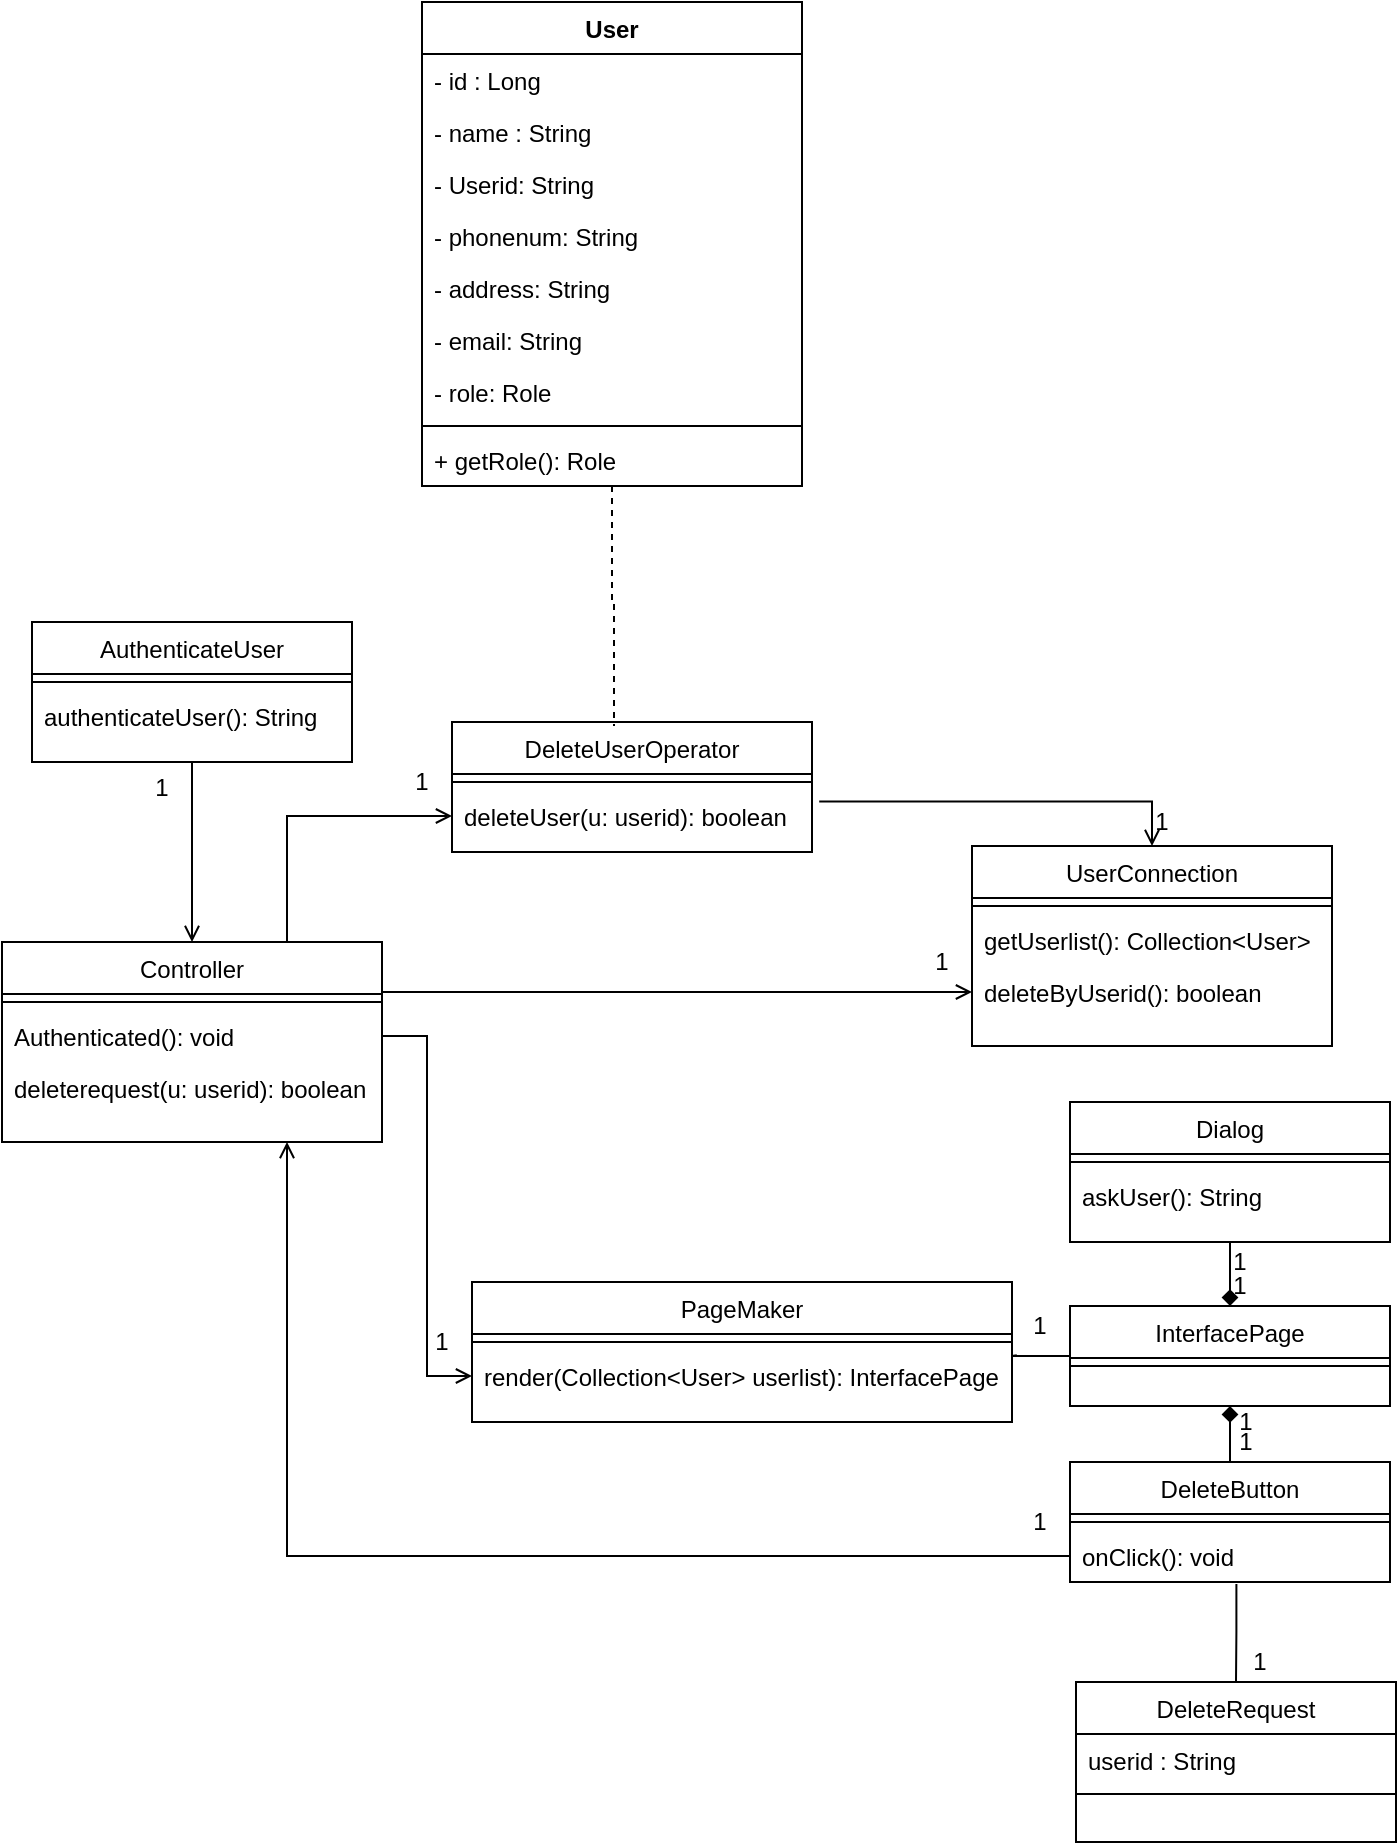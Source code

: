 <mxfile version="14.6.12" type="device"><diagram id="C5RBs43oDa-KdzZeNtuy" name="Page-1"><mxGraphModel dx="1422" dy="794" grid="1" gridSize="10" guides="1" tooltips="1" connect="1" arrows="1" fold="1" page="1" pageScale="1" pageWidth="827" pageHeight="1169" math="0" shadow="0"><root><mxCell id="WIyWlLk6GJQsqaUBKTNV-0"/><mxCell id="WIyWlLk6GJQsqaUBKTNV-1" parent="WIyWlLk6GJQsqaUBKTNV-0"/><mxCell id="_tNNEeg0Ac91wMf1oUYk-67" style="edgeStyle=orthogonalEdgeStyle;rounded=0;orthogonalLoop=1;jettySize=auto;html=1;exitX=0.5;exitY=1;exitDx=0;exitDy=0;entryX=0.5;entryY=0;entryDx=0;entryDy=0;endArrow=open;endFill=0;" parent="WIyWlLk6GJQsqaUBKTNV-1" source="_tNNEeg0Ac91wMf1oUYk-16" target="_tNNEeg0Ac91wMf1oUYk-36" edge="1"><mxGeometry relative="1" as="geometry"/></mxCell><mxCell id="_tNNEeg0Ac91wMf1oUYk-16" value="AuthenticateUser" style="swimlane;fontStyle=0;align=center;verticalAlign=top;childLayout=stackLayout;horizontal=1;startSize=26;horizontalStack=0;resizeParent=1;resizeLast=0;collapsible=1;marginBottom=0;rounded=0;shadow=0;strokeWidth=1;" parent="WIyWlLk6GJQsqaUBKTNV-1" vertex="1"><mxGeometry x="100" y="310" width="160" height="70" as="geometry"><mxRectangle x="550" y="140" width="160" height="26" as="alternateBounds"/></mxGeometry></mxCell><mxCell id="_tNNEeg0Ac91wMf1oUYk-17" value="" style="line;html=1;strokeWidth=1;align=left;verticalAlign=middle;spacingTop=-1;spacingLeft=3;spacingRight=3;rotatable=0;labelPosition=right;points=[];portConstraint=eastwest;" parent="_tNNEeg0Ac91wMf1oUYk-16" vertex="1"><mxGeometry y="26" width="160" height="8" as="geometry"/></mxCell><mxCell id="_tNNEeg0Ac91wMf1oUYk-18" value="authenticateUser(): String" style="text;align=left;verticalAlign=top;spacingLeft=4;spacingRight=4;overflow=hidden;rotatable=0;points=[[0,0.5],[1,0.5]];portConstraint=eastwest;" parent="_tNNEeg0Ac91wMf1oUYk-16" vertex="1"><mxGeometry y="34" width="160" height="26" as="geometry"/></mxCell><mxCell id="_tNNEeg0Ac91wMf1oUYk-70" style="edgeStyle=orthogonalEdgeStyle;rounded=0;orthogonalLoop=1;jettySize=auto;html=1;exitX=0;exitY=0.5;exitDx=0;exitDy=0;entryX=1.017;entryY=0.1;entryDx=0;entryDy=0;entryPerimeter=0;endArrow=none;endFill=0;" parent="WIyWlLk6GJQsqaUBKTNV-1" source="_tNNEeg0Ac91wMf1oUYk-20" edge="1"><mxGeometry relative="1" as="geometry"><mxPoint x="592.4" y="676.6" as="targetPoint"/><Array as="points"><mxPoint x="590" y="677"/><mxPoint x="590" y="677"/></Array></mxGeometry></mxCell><mxCell id="_tNNEeg0Ac91wMf1oUYk-20" value="InterfacePage" style="swimlane;fontStyle=0;align=center;verticalAlign=top;childLayout=stackLayout;horizontal=1;startSize=26;horizontalStack=0;resizeParent=1;resizeLast=0;collapsible=1;marginBottom=0;rounded=0;shadow=0;strokeWidth=1;" parent="WIyWlLk6GJQsqaUBKTNV-1" vertex="1"><mxGeometry x="619" y="652" width="160" height="50" as="geometry"><mxRectangle x="550" y="140" width="160" height="26" as="alternateBounds"/></mxGeometry></mxCell><mxCell id="_tNNEeg0Ac91wMf1oUYk-21" value="" style="line;html=1;strokeWidth=1;align=left;verticalAlign=middle;spacingTop=-1;spacingLeft=3;spacingRight=3;rotatable=0;labelPosition=right;points=[];portConstraint=eastwest;" parent="_tNNEeg0Ac91wMf1oUYk-20" vertex="1"><mxGeometry y="26" width="160" height="8" as="geometry"/></mxCell><mxCell id="_tNNEeg0Ac91wMf1oUYk-73" style="edgeStyle=orthogonalEdgeStyle;rounded=0;orthogonalLoop=1;jettySize=auto;html=1;exitX=0.5;exitY=0;exitDx=0;exitDy=0;entryX=0.5;entryY=1;entryDx=0;entryDy=0;endArrow=diamond;endFill=1;" parent="WIyWlLk6GJQsqaUBKTNV-1" source="_tNNEeg0Ac91wMf1oUYk-24" target="_tNNEeg0Ac91wMf1oUYk-20" edge="1"><mxGeometry relative="1" as="geometry"/></mxCell><mxCell id="_tNNEeg0Ac91wMf1oUYk-24" value="DeleteButton" style="swimlane;fontStyle=0;align=center;verticalAlign=top;childLayout=stackLayout;horizontal=1;startSize=26;horizontalStack=0;resizeParent=1;resizeLast=0;collapsible=1;marginBottom=0;rounded=0;shadow=0;strokeWidth=1;" parent="WIyWlLk6GJQsqaUBKTNV-1" vertex="1"><mxGeometry x="619" y="730" width="160" height="60" as="geometry"><mxRectangle x="550" y="140" width="160" height="26" as="alternateBounds"/></mxGeometry></mxCell><mxCell id="_tNNEeg0Ac91wMf1oUYk-25" value="" style="line;html=1;strokeWidth=1;align=left;verticalAlign=middle;spacingTop=-1;spacingLeft=3;spacingRight=3;rotatable=0;labelPosition=right;points=[];portConstraint=eastwest;" parent="_tNNEeg0Ac91wMf1oUYk-24" vertex="1"><mxGeometry y="26" width="160" height="8" as="geometry"/></mxCell><mxCell id="_tNNEeg0Ac91wMf1oUYk-26" value="onClick(): void" style="text;align=left;verticalAlign=top;spacingLeft=4;spacingRight=4;overflow=hidden;rotatable=0;points=[[0,0.5],[1,0.5]];portConstraint=eastwest;" parent="_tNNEeg0Ac91wMf1oUYk-24" vertex="1"><mxGeometry y="34" width="160" height="26" as="geometry"/></mxCell><mxCell id="_tNNEeg0Ac91wMf1oUYk-72" style="edgeStyle=orthogonalEdgeStyle;rounded=0;orthogonalLoop=1;jettySize=auto;html=1;exitX=0.5;exitY=1;exitDx=0;exitDy=0;entryX=0.5;entryY=0;entryDx=0;entryDy=0;endArrow=diamond;endFill=1;" parent="WIyWlLk6GJQsqaUBKTNV-1" source="_tNNEeg0Ac91wMf1oUYk-28" target="_tNNEeg0Ac91wMf1oUYk-20" edge="1"><mxGeometry relative="1" as="geometry"/></mxCell><mxCell id="_tNNEeg0Ac91wMf1oUYk-28" value="Dialog" style="swimlane;fontStyle=0;align=center;verticalAlign=top;childLayout=stackLayout;horizontal=1;startSize=26;horizontalStack=0;resizeParent=1;resizeLast=0;collapsible=1;marginBottom=0;rounded=0;shadow=0;strokeWidth=1;" parent="WIyWlLk6GJQsqaUBKTNV-1" vertex="1"><mxGeometry x="619" y="550" width="160" height="70" as="geometry"><mxRectangle x="550" y="140" width="160" height="26" as="alternateBounds"/></mxGeometry></mxCell><mxCell id="_tNNEeg0Ac91wMf1oUYk-29" value="" style="line;html=1;strokeWidth=1;align=left;verticalAlign=middle;spacingTop=-1;spacingLeft=3;spacingRight=3;rotatable=0;labelPosition=right;points=[];portConstraint=eastwest;" parent="_tNNEeg0Ac91wMf1oUYk-28" vertex="1"><mxGeometry y="26" width="160" height="8" as="geometry"/></mxCell><mxCell id="_tNNEeg0Ac91wMf1oUYk-30" value="askUser(): String" style="text;align=left;verticalAlign=top;spacingLeft=4;spacingRight=4;overflow=hidden;rotatable=0;points=[[0,0.5],[1,0.5]];portConstraint=eastwest;" parent="_tNNEeg0Ac91wMf1oUYk-28" vertex="1"><mxGeometry y="34" width="160" height="26" as="geometry"/></mxCell><mxCell id="_tNNEeg0Ac91wMf1oUYk-68" style="edgeStyle=orthogonalEdgeStyle;rounded=0;orthogonalLoop=1;jettySize=auto;html=1;entryX=0;entryY=0.5;entryDx=0;entryDy=0;endArrow=open;endFill=0;exitX=1;exitY=0.25;exitDx=0;exitDy=0;" parent="WIyWlLk6GJQsqaUBKTNV-1" source="_tNNEeg0Ac91wMf1oUYk-36" target="_tNNEeg0Ac91wMf1oUYk-55" edge="1"><mxGeometry relative="1" as="geometry"><mxPoint x="340" y="480" as="sourcePoint"/></mxGeometry></mxCell><mxCell id="_tNNEeg0Ac91wMf1oUYk-74" style="edgeStyle=orthogonalEdgeStyle;rounded=0;orthogonalLoop=1;jettySize=auto;html=1;exitX=0.75;exitY=0;exitDx=0;exitDy=0;entryX=0;entryY=0.5;entryDx=0;entryDy=0;endArrow=open;endFill=0;" parent="WIyWlLk6GJQsqaUBKTNV-1" source="_tNNEeg0Ac91wMf1oUYk-36" target="_tNNEeg0Ac91wMf1oUYk-46" edge="1"><mxGeometry relative="1" as="geometry"/></mxCell><mxCell id="_tNNEeg0Ac91wMf1oUYk-36" value="Controller" style="swimlane;fontStyle=0;align=center;verticalAlign=top;childLayout=stackLayout;horizontal=1;startSize=26;horizontalStack=0;resizeParent=1;resizeLast=0;collapsible=1;marginBottom=0;rounded=0;shadow=0;strokeWidth=1;" parent="WIyWlLk6GJQsqaUBKTNV-1" vertex="1"><mxGeometry x="85" y="470" width="190" height="100" as="geometry"><mxRectangle x="550" y="140" width="160" height="26" as="alternateBounds"/></mxGeometry></mxCell><mxCell id="_tNNEeg0Ac91wMf1oUYk-37" value="" style="line;html=1;strokeWidth=1;align=left;verticalAlign=middle;spacingTop=-1;spacingLeft=3;spacingRight=3;rotatable=0;labelPosition=right;points=[];portConstraint=eastwest;" parent="_tNNEeg0Ac91wMf1oUYk-36" vertex="1"><mxGeometry y="26" width="190" height="8" as="geometry"/></mxCell><mxCell id="_tNNEeg0Ac91wMf1oUYk-38" value="Authenticated(): void" style="text;align=left;verticalAlign=top;spacingLeft=4;spacingRight=4;overflow=hidden;rotatable=0;points=[[0,0.5],[1,0.5]];portConstraint=eastwest;" parent="_tNNEeg0Ac91wMf1oUYk-36" vertex="1"><mxGeometry y="34" width="190" height="26" as="geometry"/></mxCell><mxCell id="_tNNEeg0Ac91wMf1oUYk-39" value="deleterequest(u: userid): boolean" style="text;align=left;verticalAlign=top;spacingLeft=4;spacingRight=4;overflow=hidden;rotatable=0;points=[[0,0.5],[1,0.5]];portConstraint=eastwest;" parent="_tNNEeg0Ac91wMf1oUYk-36" vertex="1"><mxGeometry y="60" width="190" height="26" as="geometry"/></mxCell><mxCell id="_tNNEeg0Ac91wMf1oUYk-44" value="DeleteUserOperator" style="swimlane;fontStyle=0;align=center;verticalAlign=top;childLayout=stackLayout;horizontal=1;startSize=26;horizontalStack=0;resizeParent=1;resizeLast=0;collapsible=1;marginBottom=0;rounded=0;shadow=0;strokeWidth=1;" parent="WIyWlLk6GJQsqaUBKTNV-1" vertex="1"><mxGeometry x="310" y="360" width="180" height="65" as="geometry"><mxRectangle x="550" y="140" width="160" height="26" as="alternateBounds"/></mxGeometry></mxCell><mxCell id="_tNNEeg0Ac91wMf1oUYk-45" value="" style="line;html=1;strokeWidth=1;align=left;verticalAlign=middle;spacingTop=-1;spacingLeft=3;spacingRight=3;rotatable=0;labelPosition=right;points=[];portConstraint=eastwest;" parent="_tNNEeg0Ac91wMf1oUYk-44" vertex="1"><mxGeometry y="26" width="180" height="8" as="geometry"/></mxCell><mxCell id="_tNNEeg0Ac91wMf1oUYk-46" value="deleteUser(u: userid): boolean" style="text;align=left;verticalAlign=top;spacingLeft=4;spacingRight=4;overflow=hidden;rotatable=0;points=[[0,0.5],[1,0.5]];portConstraint=eastwest;" parent="_tNNEeg0Ac91wMf1oUYk-44" vertex="1"><mxGeometry y="34" width="180" height="26" as="geometry"/></mxCell><mxCell id="_tNNEeg0Ac91wMf1oUYk-52" value="UserConnection" style="swimlane;fontStyle=0;align=center;verticalAlign=top;childLayout=stackLayout;horizontal=1;startSize=26;horizontalStack=0;resizeParent=1;resizeLast=0;collapsible=1;marginBottom=0;rounded=0;shadow=0;strokeWidth=1;" parent="WIyWlLk6GJQsqaUBKTNV-1" vertex="1"><mxGeometry x="570" y="422" width="180" height="100" as="geometry"><mxRectangle x="550" y="140" width="160" height="26" as="alternateBounds"/></mxGeometry></mxCell><mxCell id="_tNNEeg0Ac91wMf1oUYk-53" value="" style="line;html=1;strokeWidth=1;align=left;verticalAlign=middle;spacingTop=-1;spacingLeft=3;spacingRight=3;rotatable=0;labelPosition=right;points=[];portConstraint=eastwest;" parent="_tNNEeg0Ac91wMf1oUYk-52" vertex="1"><mxGeometry y="26" width="180" height="8" as="geometry"/></mxCell><mxCell id="_tNNEeg0Ac91wMf1oUYk-54" value="getUserlist(): Collection&lt;User&gt;" style="text;align=left;verticalAlign=top;spacingLeft=4;spacingRight=4;overflow=hidden;rotatable=0;points=[[0,0.5],[1,0.5]];portConstraint=eastwest;" parent="_tNNEeg0Ac91wMf1oUYk-52" vertex="1"><mxGeometry y="34" width="180" height="26" as="geometry"/></mxCell><mxCell id="_tNNEeg0Ac91wMf1oUYk-55" value="deleteByUserid(): boolean" style="text;align=left;verticalAlign=top;spacingLeft=4;spacingRight=4;overflow=hidden;rotatable=0;points=[[0,0.5],[1,0.5]];portConstraint=eastwest;" parent="_tNNEeg0Ac91wMf1oUYk-52" vertex="1"><mxGeometry y="60" width="180" height="26" as="geometry"/></mxCell><mxCell id="_tNNEeg0Ac91wMf1oUYk-57" value="DeleteRequest" style="swimlane;fontStyle=0;align=center;verticalAlign=top;childLayout=stackLayout;horizontal=1;startSize=26;horizontalStack=0;resizeParent=1;resizeLast=0;collapsible=1;marginBottom=0;rounded=0;shadow=0;strokeWidth=1;" parent="WIyWlLk6GJQsqaUBKTNV-1" vertex="1"><mxGeometry x="622" y="840" width="160" height="80" as="geometry"><mxRectangle x="220" y="120" width="160" height="26" as="alternateBounds"/></mxGeometry></mxCell><mxCell id="_tNNEeg0Ac91wMf1oUYk-60" value="userid : String" style="text;align=left;verticalAlign=top;spacingLeft=4;spacingRight=4;overflow=hidden;rotatable=0;points=[[0,0.5],[1,0.5]];portConstraint=eastwest;rounded=0;shadow=0;html=0;" parent="_tNNEeg0Ac91wMf1oUYk-57" vertex="1"><mxGeometry y="26" width="160" height="26" as="geometry"/></mxCell><mxCell id="_tNNEeg0Ac91wMf1oUYk-61" value="" style="line;html=1;strokeWidth=1;align=left;verticalAlign=middle;spacingTop=-1;spacingLeft=3;spacingRight=3;rotatable=0;labelPosition=right;points=[];portConstraint=eastwest;" parent="_tNNEeg0Ac91wMf1oUYk-57" vertex="1"><mxGeometry y="52" width="160" height="8" as="geometry"/></mxCell><mxCell id="_tNNEeg0Ac91wMf1oUYk-64" value="PageMaker" style="swimlane;fontStyle=0;align=center;verticalAlign=top;childLayout=stackLayout;horizontal=1;startSize=26;horizontalStack=0;resizeParent=1;resizeLast=0;collapsible=1;marginBottom=0;rounded=0;shadow=0;strokeWidth=1;" parent="WIyWlLk6GJQsqaUBKTNV-1" vertex="1"><mxGeometry x="320" y="640" width="270" height="70" as="geometry"><mxRectangle x="550" y="140" width="160" height="26" as="alternateBounds"/></mxGeometry></mxCell><mxCell id="_tNNEeg0Ac91wMf1oUYk-65" value="" style="line;html=1;strokeWidth=1;align=left;verticalAlign=middle;spacingTop=-1;spacingLeft=3;spacingRight=3;rotatable=0;labelPosition=right;points=[];portConstraint=eastwest;" parent="_tNNEeg0Ac91wMf1oUYk-64" vertex="1"><mxGeometry y="26" width="270" height="8" as="geometry"/></mxCell><mxCell id="_tNNEeg0Ac91wMf1oUYk-66" value="render(Collection&lt;User&gt; userlist): InterfacePage" style="text;align=left;verticalAlign=top;spacingLeft=4;spacingRight=4;overflow=hidden;rotatable=0;points=[[0,0.5],[1,0.5]];portConstraint=eastwest;" parent="_tNNEeg0Ac91wMf1oUYk-64" vertex="1"><mxGeometry y="34" width="270" height="26" as="geometry"/></mxCell><mxCell id="_tNNEeg0Ac91wMf1oUYk-69" style="edgeStyle=orthogonalEdgeStyle;rounded=0;orthogonalLoop=1;jettySize=auto;html=1;exitX=1;exitY=0.5;exitDx=0;exitDy=0;entryX=0;entryY=0.5;entryDx=0;entryDy=0;endArrow=open;endFill=0;" parent="WIyWlLk6GJQsqaUBKTNV-1" source="_tNNEeg0Ac91wMf1oUYk-38" target="_tNNEeg0Ac91wMf1oUYk-66" edge="1"><mxGeometry relative="1" as="geometry"/></mxCell><mxCell id="_tNNEeg0Ac91wMf1oUYk-75" style="edgeStyle=orthogonalEdgeStyle;rounded=0;orthogonalLoop=1;jettySize=auto;html=1;exitX=0.52;exitY=1.038;exitDx=0;exitDy=0;entryX=0.5;entryY=0;entryDx=0;entryDy=0;endArrow=none;endFill=0;exitPerimeter=0;" parent="WIyWlLk6GJQsqaUBKTNV-1" source="_tNNEeg0Ac91wMf1oUYk-26" target="_tNNEeg0Ac91wMf1oUYk-57" edge="1"><mxGeometry relative="1" as="geometry"/></mxCell><mxCell id="_tNNEeg0Ac91wMf1oUYk-76" style="edgeStyle=orthogonalEdgeStyle;rounded=0;orthogonalLoop=1;jettySize=auto;html=1;exitX=0;exitY=0.5;exitDx=0;exitDy=0;entryX=0.75;entryY=1;entryDx=0;entryDy=0;endArrow=open;endFill=0;" parent="WIyWlLk6GJQsqaUBKTNV-1" source="_tNNEeg0Ac91wMf1oUYk-26" target="_tNNEeg0Ac91wMf1oUYk-36" edge="1"><mxGeometry relative="1" as="geometry"/></mxCell><mxCell id="_tNNEeg0Ac91wMf1oUYk-77" style="edgeStyle=orthogonalEdgeStyle;rounded=0;orthogonalLoop=1;jettySize=auto;html=1;exitX=1.02;exitY=0.223;exitDx=0;exitDy=0;entryX=0.5;entryY=0;entryDx=0;entryDy=0;endArrow=open;endFill=0;exitPerimeter=0;" parent="WIyWlLk6GJQsqaUBKTNV-1" source="_tNNEeg0Ac91wMf1oUYk-46" target="_tNNEeg0Ac91wMf1oUYk-52" edge="1"><mxGeometry relative="1" as="geometry"/></mxCell><mxCell id="0qMe_v9DhiCwchp3DpTK-0" value="1" style="text;html=1;strokeColor=none;fillColor=none;align=center;verticalAlign=middle;whiteSpace=wrap;rounded=0;" parent="WIyWlLk6GJQsqaUBKTNV-1" vertex="1"><mxGeometry x="160" y="382.5" width="10" height="20" as="geometry"/></mxCell><mxCell id="0qMe_v9DhiCwchp3DpTK-1" value="1" style="text;html=1;strokeColor=none;fillColor=none;align=center;verticalAlign=middle;whiteSpace=wrap;rounded=0;" parent="WIyWlLk6GJQsqaUBKTNV-1" vertex="1"><mxGeometry x="290" y="380" width="10" height="20" as="geometry"/></mxCell><mxCell id="0qMe_v9DhiCwchp3DpTK-2" value="1" style="text;html=1;strokeColor=none;fillColor=none;align=center;verticalAlign=middle;whiteSpace=wrap;rounded=0;" parent="WIyWlLk6GJQsqaUBKTNV-1" vertex="1"><mxGeometry x="660" y="400" width="10" height="20" as="geometry"/></mxCell><mxCell id="0qMe_v9DhiCwchp3DpTK-3" value="1" style="text;html=1;strokeColor=none;fillColor=none;align=center;verticalAlign=middle;whiteSpace=wrap;rounded=0;" parent="WIyWlLk6GJQsqaUBKTNV-1" vertex="1"><mxGeometry x="550" y="470" width="10" height="20" as="geometry"/></mxCell><mxCell id="0qMe_v9DhiCwchp3DpTK-4" value="1" style="text;html=1;strokeColor=none;fillColor=none;align=center;verticalAlign=middle;whiteSpace=wrap;rounded=0;" parent="WIyWlLk6GJQsqaUBKTNV-1" vertex="1"><mxGeometry x="300" y="660" width="10" height="20" as="geometry"/></mxCell><mxCell id="0qMe_v9DhiCwchp3DpTK-5" value="1" style="text;html=1;strokeColor=none;fillColor=none;align=center;verticalAlign=middle;whiteSpace=wrap;rounded=0;" parent="WIyWlLk6GJQsqaUBKTNV-1" vertex="1"><mxGeometry x="599" y="750" width="10" height="20" as="geometry"/></mxCell><mxCell id="0qMe_v9DhiCwchp3DpTK-6" value="1" style="text;html=1;strokeColor=none;fillColor=none;align=center;verticalAlign=middle;whiteSpace=wrap;rounded=0;" parent="WIyWlLk6GJQsqaUBKTNV-1" vertex="1"><mxGeometry x="599" y="652" width="10" height="20" as="geometry"/></mxCell><mxCell id="0qMe_v9DhiCwchp3DpTK-7" value="1" style="text;html=1;strokeColor=none;fillColor=none;align=center;verticalAlign=middle;whiteSpace=wrap;rounded=0;" parent="WIyWlLk6GJQsqaUBKTNV-1" vertex="1"><mxGeometry x="699" y="632" width="10" height="20" as="geometry"/></mxCell><mxCell id="0qMe_v9DhiCwchp3DpTK-9" value="1" style="text;html=1;strokeColor=none;fillColor=none;align=center;verticalAlign=middle;whiteSpace=wrap;rounded=0;" parent="WIyWlLk6GJQsqaUBKTNV-1" vertex="1"><mxGeometry x="699" y="620" width="10" height="20" as="geometry"/></mxCell><mxCell id="0qMe_v9DhiCwchp3DpTK-10" value="1" style="text;html=1;strokeColor=none;fillColor=none;align=center;verticalAlign=middle;whiteSpace=wrap;rounded=0;" parent="WIyWlLk6GJQsqaUBKTNV-1" vertex="1"><mxGeometry x="702" y="700" width="10" height="20" as="geometry"/></mxCell><mxCell id="0qMe_v9DhiCwchp3DpTK-11" value="1" style="text;html=1;strokeColor=none;fillColor=none;align=center;verticalAlign=middle;whiteSpace=wrap;rounded=0;" parent="WIyWlLk6GJQsqaUBKTNV-1" vertex="1"><mxGeometry x="702" y="710" width="10" height="20" as="geometry"/></mxCell><mxCell id="0qMe_v9DhiCwchp3DpTK-12" value="1" style="text;html=1;strokeColor=none;fillColor=none;align=center;verticalAlign=middle;whiteSpace=wrap;rounded=0;" parent="WIyWlLk6GJQsqaUBKTNV-1" vertex="1"><mxGeometry x="709" y="820" width="10" height="20" as="geometry"/></mxCell><mxCell id="iQnhjKP4TjOFmZhACIrd-17" style="edgeStyle=orthogonalEdgeStyle;rounded=0;orthogonalLoop=1;jettySize=auto;html=1;entryX=0.45;entryY=0.031;entryDx=0;entryDy=0;entryPerimeter=0;endArrow=none;endFill=0;dashed=1;" edge="1" parent="WIyWlLk6GJQsqaUBKTNV-1" source="iQnhjKP4TjOFmZhACIrd-0" target="_tNNEeg0Ac91wMf1oUYk-44"><mxGeometry relative="1" as="geometry"/></mxCell><mxCell id="iQnhjKP4TjOFmZhACIrd-0" value="User" style="swimlane;fontStyle=1;align=center;verticalAlign=top;childLayout=stackLayout;horizontal=1;startSize=26;horizontalStack=0;resizeParent=1;resizeParentMax=0;resizeLast=0;collapsible=1;marginBottom=0;" vertex="1" parent="WIyWlLk6GJQsqaUBKTNV-1"><mxGeometry x="295" width="190" height="242" as="geometry"/></mxCell><mxCell id="iQnhjKP4TjOFmZhACIrd-1" value="- id : Long" style="text;strokeColor=none;fillColor=none;align=left;verticalAlign=top;spacingLeft=4;spacingRight=4;overflow=hidden;rotatable=0;points=[[0,0.5],[1,0.5]];portConstraint=eastwest;" vertex="1" parent="iQnhjKP4TjOFmZhACIrd-0"><mxGeometry y="26" width="190" height="26" as="geometry"/></mxCell><mxCell id="iQnhjKP4TjOFmZhACIrd-2" value="- name : String" style="text;strokeColor=none;fillColor=none;align=left;verticalAlign=top;spacingLeft=4;spacingRight=4;overflow=hidden;rotatable=0;points=[[0,0.5],[1,0.5]];portConstraint=eastwest;" vertex="1" parent="iQnhjKP4TjOFmZhACIrd-0"><mxGeometry y="52" width="190" height="26" as="geometry"/></mxCell><mxCell id="iQnhjKP4TjOFmZhACIrd-3" value="- Userid: String" style="text;strokeColor=none;fillColor=none;align=left;verticalAlign=top;spacingLeft=4;spacingRight=4;overflow=hidden;rotatable=0;points=[[0,0.5],[1,0.5]];portConstraint=eastwest;" vertex="1" parent="iQnhjKP4TjOFmZhACIrd-0"><mxGeometry y="78" width="190" height="26" as="geometry"/></mxCell><mxCell id="iQnhjKP4TjOFmZhACIrd-4" value="- phonenum: String" style="text;strokeColor=none;fillColor=none;align=left;verticalAlign=top;spacingLeft=4;spacingRight=4;overflow=hidden;rotatable=0;points=[[0,0.5],[1,0.5]];portConstraint=eastwest;" vertex="1" parent="iQnhjKP4TjOFmZhACIrd-0"><mxGeometry y="104" width="190" height="26" as="geometry"/></mxCell><mxCell id="iQnhjKP4TjOFmZhACIrd-5" value="- address: String" style="text;strokeColor=none;fillColor=none;align=left;verticalAlign=top;spacingLeft=4;spacingRight=4;overflow=hidden;rotatable=0;points=[[0,0.5],[1,0.5]];portConstraint=eastwest;" vertex="1" parent="iQnhjKP4TjOFmZhACIrd-0"><mxGeometry y="130" width="190" height="26" as="geometry"/></mxCell><mxCell id="iQnhjKP4TjOFmZhACIrd-6" value="- email: String" style="text;strokeColor=none;fillColor=none;align=left;verticalAlign=top;spacingLeft=4;spacingRight=4;overflow=hidden;rotatable=0;points=[[0,0.5],[1,0.5]];portConstraint=eastwest;" vertex="1" parent="iQnhjKP4TjOFmZhACIrd-0"><mxGeometry y="156" width="190" height="26" as="geometry"/></mxCell><mxCell id="iQnhjKP4TjOFmZhACIrd-16" value="- role: Role" style="text;strokeColor=none;fillColor=none;align=left;verticalAlign=top;spacingLeft=4;spacingRight=4;overflow=hidden;rotatable=0;points=[[0,0.5],[1,0.5]];portConstraint=eastwest;" vertex="1" parent="iQnhjKP4TjOFmZhACIrd-0"><mxGeometry y="182" width="190" height="26" as="geometry"/></mxCell><mxCell id="iQnhjKP4TjOFmZhACIrd-7" value="" style="line;strokeWidth=1;fillColor=none;align=left;verticalAlign=middle;spacingTop=-1;spacingLeft=3;spacingRight=3;rotatable=0;labelPosition=right;points=[];portConstraint=eastwest;" vertex="1" parent="iQnhjKP4TjOFmZhACIrd-0"><mxGeometry y="208" width="190" height="8" as="geometry"/></mxCell><mxCell id="iQnhjKP4TjOFmZhACIrd-15" value="+ getRole(): Role" style="text;strokeColor=none;fillColor=none;align=left;verticalAlign=top;spacingLeft=4;spacingRight=4;overflow=hidden;rotatable=0;points=[[0,0.5],[1,0.5]];portConstraint=eastwest;" vertex="1" parent="iQnhjKP4TjOFmZhACIrd-0"><mxGeometry y="216" width="190" height="26" as="geometry"/></mxCell></root></mxGraphModel></diagram></mxfile>